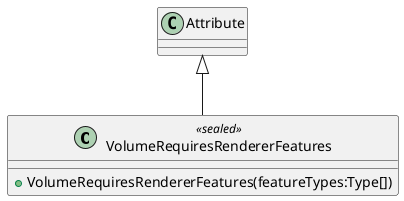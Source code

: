 @startuml
class VolumeRequiresRendererFeatures <<sealed>> {
    + VolumeRequiresRendererFeatures(featureTypes:Type[])
}
Attribute <|-- VolumeRequiresRendererFeatures
@enduml
